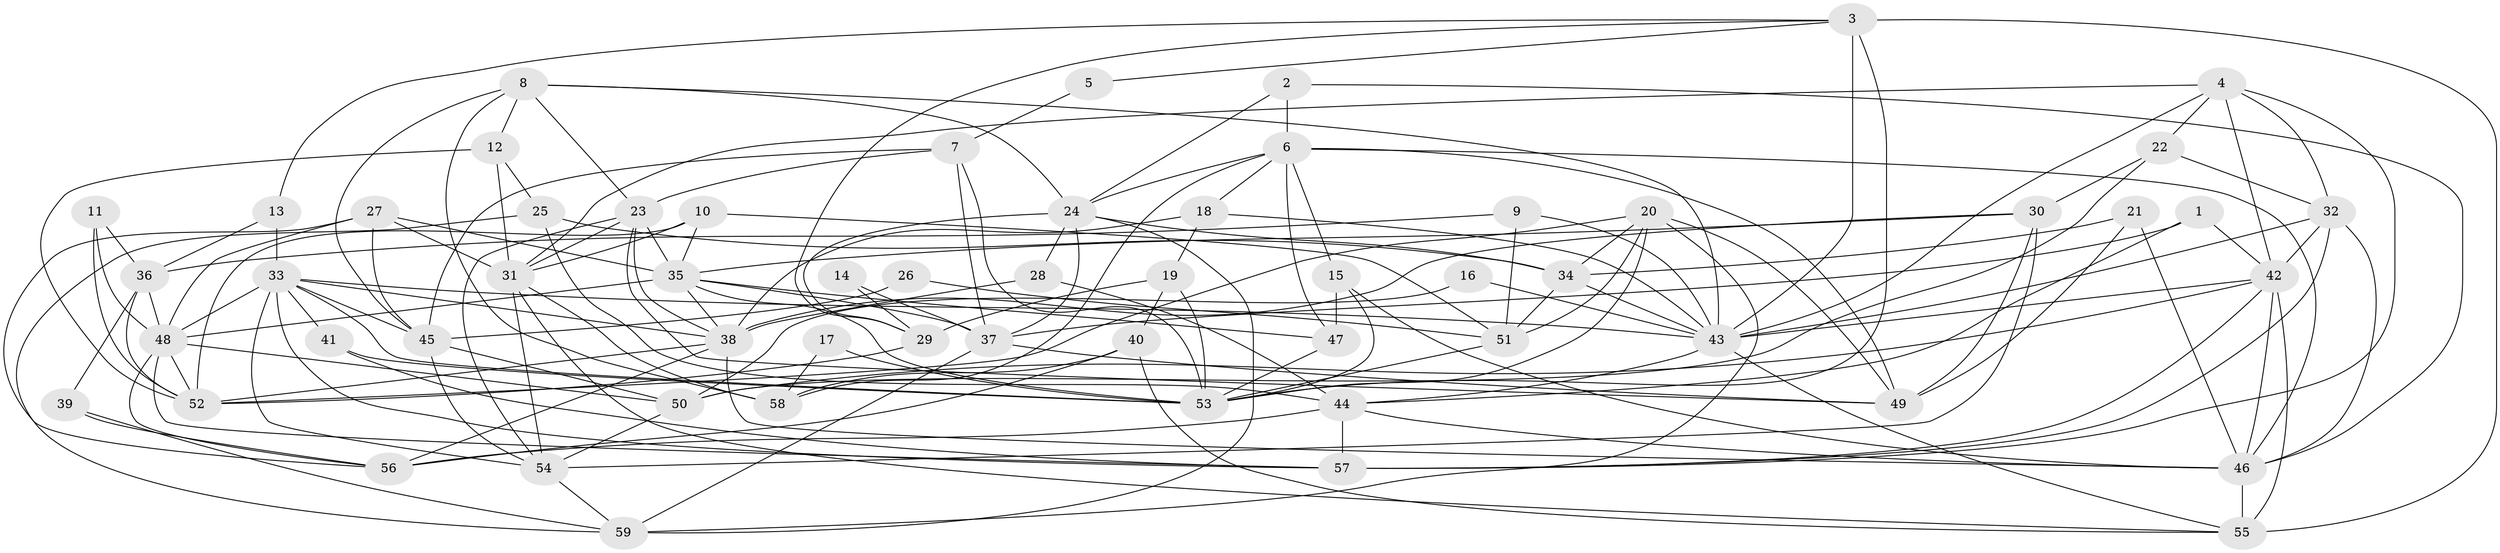 // original degree distribution, {2: 0.16101694915254236, 3: 0.2457627118644068, 4: 0.2457627118644068, 6: 0.11864406779661017, 5: 0.17796610169491525, 7: 0.05084745762711865}
// Generated by graph-tools (version 1.1) at 2025/50/03/09/25 03:50:01]
// undirected, 59 vertices, 163 edges
graph export_dot {
graph [start="1"]
  node [color=gray90,style=filled];
  1;
  2;
  3;
  4;
  5;
  6;
  7;
  8;
  9;
  10;
  11;
  12;
  13;
  14;
  15;
  16;
  17;
  18;
  19;
  20;
  21;
  22;
  23;
  24;
  25;
  26;
  27;
  28;
  29;
  30;
  31;
  32;
  33;
  34;
  35;
  36;
  37;
  38;
  39;
  40;
  41;
  42;
  43;
  44;
  45;
  46;
  47;
  48;
  49;
  50;
  51;
  52;
  53;
  54;
  55;
  56;
  57;
  58;
  59;
  1 -- 37 [weight=1.0];
  1 -- 42 [weight=1.0];
  1 -- 44 [weight=1.0];
  2 -- 6 [weight=1.0];
  2 -- 24 [weight=1.0];
  2 -- 46 [weight=1.0];
  3 -- 5 [weight=1.0];
  3 -- 13 [weight=1.0];
  3 -- 29 [weight=1.0];
  3 -- 43 [weight=2.0];
  3 -- 53 [weight=1.0];
  3 -- 55 [weight=1.0];
  4 -- 22 [weight=1.0];
  4 -- 31 [weight=1.0];
  4 -- 32 [weight=1.0];
  4 -- 42 [weight=1.0];
  4 -- 43 [weight=1.0];
  4 -- 57 [weight=1.0];
  5 -- 7 [weight=1.0];
  6 -- 15 [weight=1.0];
  6 -- 18 [weight=1.0];
  6 -- 24 [weight=1.0];
  6 -- 46 [weight=1.0];
  6 -- 47 [weight=1.0];
  6 -- 49 [weight=1.0];
  6 -- 58 [weight=1.0];
  7 -- 23 [weight=1.0];
  7 -- 37 [weight=1.0];
  7 -- 45 [weight=1.0];
  7 -- 53 [weight=1.0];
  8 -- 12 [weight=1.0];
  8 -- 23 [weight=1.0];
  8 -- 24 [weight=1.0];
  8 -- 43 [weight=1.0];
  8 -- 45 [weight=1.0];
  8 -- 58 [weight=1.0];
  9 -- 36 [weight=1.0];
  9 -- 43 [weight=1.0];
  9 -- 51 [weight=1.0];
  10 -- 31 [weight=1.0];
  10 -- 35 [weight=1.0];
  10 -- 51 [weight=1.0];
  10 -- 52 [weight=1.0];
  11 -- 36 [weight=1.0];
  11 -- 48 [weight=1.0];
  11 -- 52 [weight=1.0];
  12 -- 25 [weight=1.0];
  12 -- 31 [weight=1.0];
  12 -- 52 [weight=1.0];
  13 -- 33 [weight=1.0];
  13 -- 36 [weight=1.0];
  14 -- 29 [weight=1.0];
  14 -- 37 [weight=1.0];
  15 -- 46 [weight=1.0];
  15 -- 47 [weight=1.0];
  15 -- 53 [weight=1.0];
  16 -- 43 [weight=1.0];
  16 -- 50 [weight=1.0];
  17 -- 53 [weight=1.0];
  17 -- 58 [weight=1.0];
  18 -- 19 [weight=1.0];
  18 -- 38 [weight=1.0];
  18 -- 43 [weight=1.0];
  19 -- 29 [weight=1.0];
  19 -- 40 [weight=1.0];
  19 -- 53 [weight=1.0];
  20 -- 34 [weight=1.0];
  20 -- 49 [weight=1.0];
  20 -- 51 [weight=1.0];
  20 -- 52 [weight=1.0];
  20 -- 53 [weight=1.0];
  20 -- 59 [weight=1.0];
  21 -- 34 [weight=1.0];
  21 -- 46 [weight=1.0];
  21 -- 49 [weight=1.0];
  22 -- 30 [weight=1.0];
  22 -- 32 [weight=1.0];
  22 -- 50 [weight=1.0];
  23 -- 31 [weight=1.0];
  23 -- 35 [weight=1.0];
  23 -- 38 [weight=1.0];
  23 -- 49 [weight=1.0];
  23 -- 54 [weight=1.0];
  24 -- 28 [weight=1.0];
  24 -- 29 [weight=1.0];
  24 -- 34 [weight=1.0];
  24 -- 37 [weight=1.0];
  24 -- 59 [weight=1.0];
  25 -- 34 [weight=1.0];
  25 -- 44 [weight=1.0];
  25 -- 59 [weight=1.0];
  26 -- 45 [weight=1.0];
  26 -- 51 [weight=1.0];
  27 -- 31 [weight=1.0];
  27 -- 35 [weight=1.0];
  27 -- 45 [weight=1.0];
  27 -- 48 [weight=1.0];
  27 -- 56 [weight=1.0];
  28 -- 38 [weight=1.0];
  28 -- 44 [weight=1.0];
  29 -- 52 [weight=1.0];
  30 -- 35 [weight=1.0];
  30 -- 38 [weight=1.0];
  30 -- 49 [weight=1.0];
  30 -- 54 [weight=1.0];
  31 -- 54 [weight=1.0];
  31 -- 55 [weight=1.0];
  31 -- 58 [weight=1.0];
  32 -- 42 [weight=1.0];
  32 -- 43 [weight=1.0];
  32 -- 46 [weight=1.0];
  32 -- 57 [weight=1.0];
  33 -- 38 [weight=1.0];
  33 -- 41 [weight=1.0];
  33 -- 43 [weight=1.0];
  33 -- 45 [weight=1.0];
  33 -- 48 [weight=1.0];
  33 -- 53 [weight=1.0];
  33 -- 54 [weight=1.0];
  33 -- 57 [weight=1.0];
  34 -- 43 [weight=1.0];
  34 -- 51 [weight=1.0];
  35 -- 37 [weight=2.0];
  35 -- 38 [weight=1.0];
  35 -- 47 [weight=1.0];
  35 -- 48 [weight=1.0];
  35 -- 53 [weight=1.0];
  36 -- 39 [weight=1.0];
  36 -- 48 [weight=1.0];
  36 -- 52 [weight=1.0];
  37 -- 49 [weight=1.0];
  37 -- 59 [weight=1.0];
  38 -- 46 [weight=1.0];
  38 -- 52 [weight=1.0];
  38 -- 56 [weight=1.0];
  39 -- 56 [weight=1.0];
  39 -- 59 [weight=1.0];
  40 -- 55 [weight=1.0];
  40 -- 56 [weight=1.0];
  40 -- 58 [weight=1.0];
  41 -- 53 [weight=1.0];
  41 -- 57 [weight=1.0];
  42 -- 43 [weight=1.0];
  42 -- 46 [weight=1.0];
  42 -- 50 [weight=2.0];
  42 -- 55 [weight=1.0];
  42 -- 57 [weight=1.0];
  43 -- 44 [weight=1.0];
  43 -- 55 [weight=1.0];
  44 -- 46 [weight=1.0];
  44 -- 56 [weight=1.0];
  44 -- 57 [weight=2.0];
  45 -- 50 [weight=1.0];
  45 -- 54 [weight=1.0];
  46 -- 55 [weight=2.0];
  47 -- 53 [weight=1.0];
  48 -- 50 [weight=1.0];
  48 -- 52 [weight=1.0];
  48 -- 56 [weight=1.0];
  48 -- 57 [weight=1.0];
  50 -- 54 [weight=1.0];
  51 -- 53 [weight=1.0];
  54 -- 59 [weight=1.0];
}
